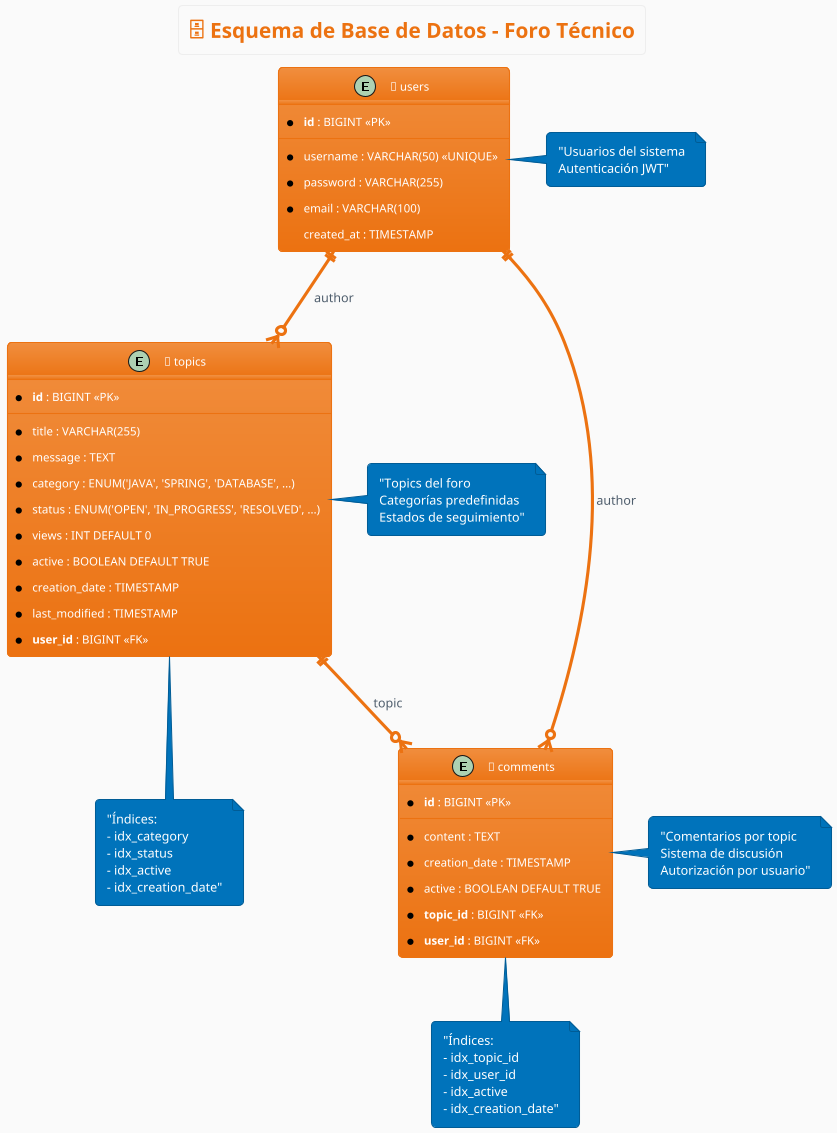 @startuml Database-Schema
!theme aws-orange
title 🗄️ Esquema de Base de Datos - Foro Técnico

skinparam backgroundColor #FAFAFA
skinparam defaultFontName Arial

entity "👤 users" as users {
  * **id** : BIGINT <<PK>>
  --
  * username : VARCHAR(50) <<UNIQUE>>
  * password : VARCHAR(255)
  * email : VARCHAR(100)
  created_at : TIMESTAMP
}

entity "📝 topics" as topics {
  * **id** : BIGINT <<PK>>
  --
  * title : VARCHAR(255)
  * message : TEXT
  * category : ENUM('JAVA', 'SPRING', 'DATABASE', ...)
  * status : ENUM('OPEN', 'IN_PROGRESS', 'RESOLVED', ...)
  * views : INT DEFAULT 0
  * active : BOOLEAN DEFAULT TRUE
  * creation_date : TIMESTAMP
  * last_modified : TIMESTAMP
  * **user_id** : BIGINT <<FK>>
}

entity "💬 comments" as comments {
  * **id** : BIGINT <<PK>>
  --
  * content : TEXT
  * creation_date : TIMESTAMP
  * active : BOOLEAN DEFAULT TRUE
  * **topic_id** : BIGINT <<FK>>
  * **user_id** : BIGINT <<FK>>
}

' Relationships
users ||--o{ topics : "author"
users ||--o{ comments : "author"
topics ||--o{ comments : "topic"

' Notes
note right of users : "Usuarios del sistema\nAutenticación JWT"
note right of topics : "Topics del foro\nCategorías predefinidas\nEstados de seguimiento"
note right of comments : "Comentarios por topic\nSistema de discusión\nAutorización por usuario"

' Indexes
note bottom of topics : "Índices:\n- idx_category\n- idx_status\n- idx_active\n- idx_creation_date"
note bottom of comments : "Índices:\n- idx_topic_id\n- idx_user_id\n- idx_active\n- idx_creation_date"

@enduml